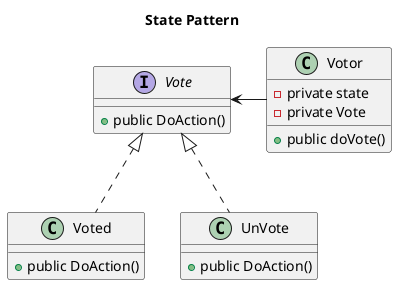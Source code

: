 @startuml
title State Pattern
interface Vote {
    + public DoAction()
}

class Voted {
    + public DoAction()
}

class UnVote {
    + public DoAction()
}

class Votor {
    - private state
    - private Vote
    + public doVote()
}
Voted .up.|> Vote
UnVote .up.|> Vote
Votor -left-> Vote
@enduml